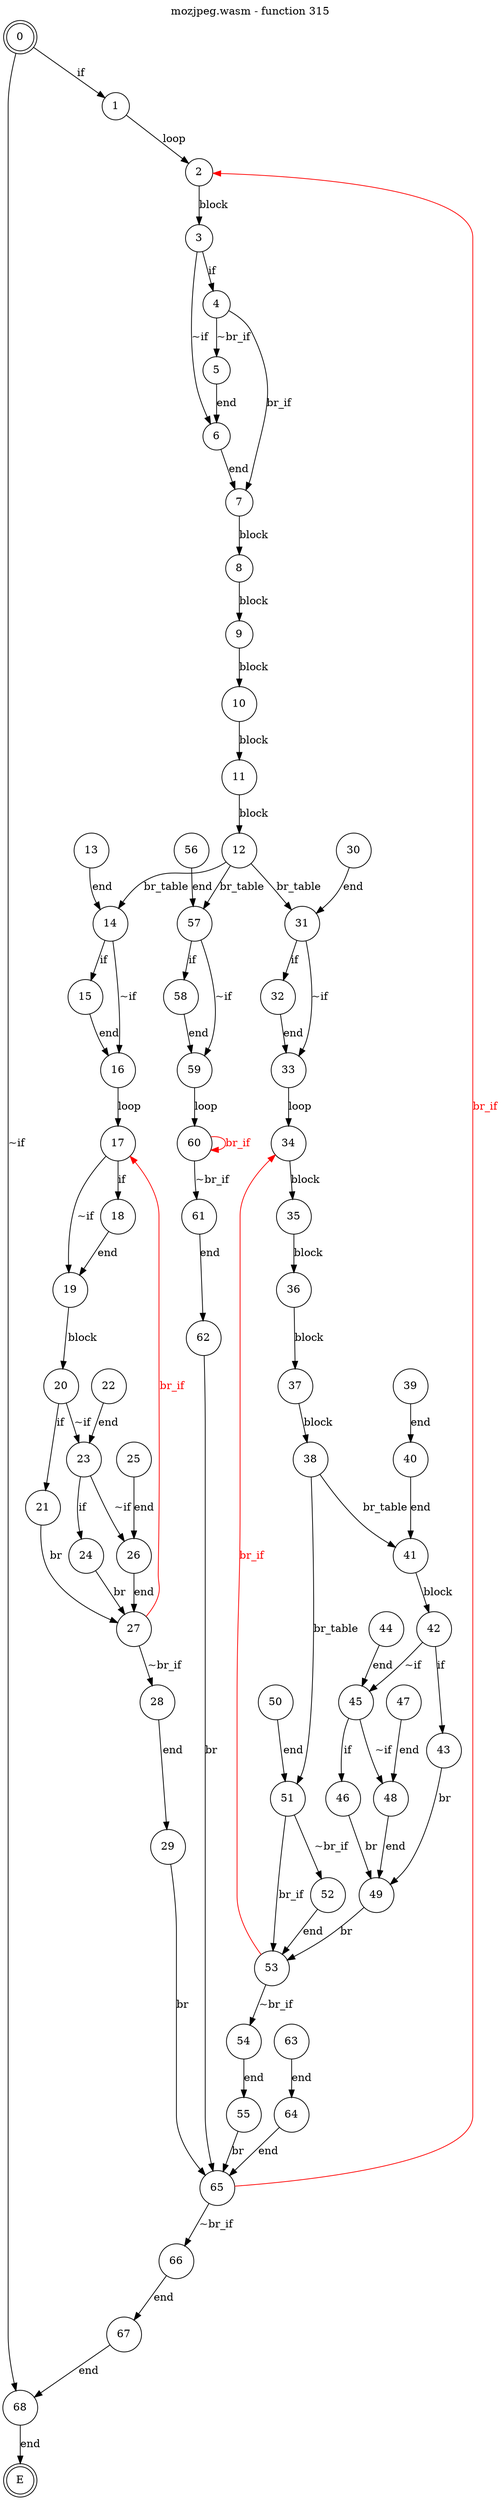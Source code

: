 digraph finite_state_machine {
    label = "mozjpeg.wasm - function 315"
    labelloc =  t
    labelfontsize = 16
    labelfontcolor = black
    labelfontname = "Helvetica"
    node [shape = doublecircle]; 0 E ;
    node [shape = circle];
    0 -> 1[label="if"];
    0 -> 68[label="~if"];
    1 -> 2[label="loop"];
    2 -> 3[label="block"];
    3 -> 4[label="if"];
    3 -> 6[label="~if"];
    4 -> 5[label="~br_if"];
    4 -> 7[label="br_if"];
    5 -> 6[label="end"];
    6 -> 7[label="end"];
    7 -> 8[label="block"];
    8 -> 9[label="block"];
    9 -> 10[label="block"];
    10 -> 11[label="block"];
    11 -> 12[label="block"];
    12 -> 14[label="br_table"];
    12 -> 31[label="br_table"];
    12 -> 57[label="br_table"];
    13 -> 14[label="end"];
    14 -> 15[label="if"];
    14 -> 16[label="~if"];
    15 -> 16[label="end"];
    16 -> 17[label="loop"];
    17 -> 18[label="if"];
    17 -> 19[label="~if"];
    18 -> 19[label="end"];
    19 -> 20[label="block"];
    20 -> 21[label="if"];
    20 -> 23[label="~if"];
    21 -> 27[label="br"];
    22 -> 23[label="end"];
    23 -> 24[label="if"];
    23 -> 26[label="~if"];
    24 -> 27[label="br"];
    25 -> 26[label="end"];
    26 -> 27[label="end"];
    27 -> 28[label="~br_if"];
    27 -> 17[color="red" fontcolor="red" label="br_if"];
    28 -> 29[label="end"];
    29 -> 65[label="br"];
    30 -> 31[label="end"];
    31 -> 32[label="if"];
    31 -> 33[label="~if"];
    32 -> 33[label="end"];
    33 -> 34[label="loop"];
    34 -> 35[label="block"];
    35 -> 36[label="block"];
    36 -> 37[label="block"];
    37 -> 38[label="block"];
    38 -> 41[label="br_table"];
    38 -> 51[label="br_table"];
    39 -> 40[label="end"];
    40 -> 41[label="end"];
    41 -> 42[label="block"];
    42 -> 43[label="if"];
    42 -> 45[label="~if"];
    43 -> 49[label="br"];
    44 -> 45[label="end"];
    45 -> 46[label="if"];
    45 -> 48[label="~if"];
    46 -> 49[label="br"];
    47 -> 48[label="end"];
    48 -> 49[label="end"];
    49 -> 53[label="br"];
    50 -> 51[label="end"];
    51 -> 52[label="~br_if"];
    51 -> 53[label="br_if"];
    52 -> 53[label="end"];
    53 -> 54[label="~br_if"];
    53 -> 34[color="red" fontcolor="red" label="br_if"];
    54 -> 55[label="end"];
    55 -> 65[label="br"];
    56 -> 57[label="end"];
    57 -> 58[label="if"];
    57 -> 59[label="~if"];
    58 -> 59[label="end"];
    59 -> 60[label="loop"];
    60 -> 61[label="~br_if"];
    60 -> 60[color="red" fontcolor="red" label="br_if"];
    61 -> 62[label="end"];
    62 -> 65[label="br"];
    63 -> 64[label="end"];
    64 -> 65[label="end"];
    65 -> 66[label="~br_if"];
    65 -> 2[color="red" fontcolor="red" label="br_if"];
    66 -> 67[label="end"];
    67 -> 68[label="end"];
    68 -> E[label="end"];
}

